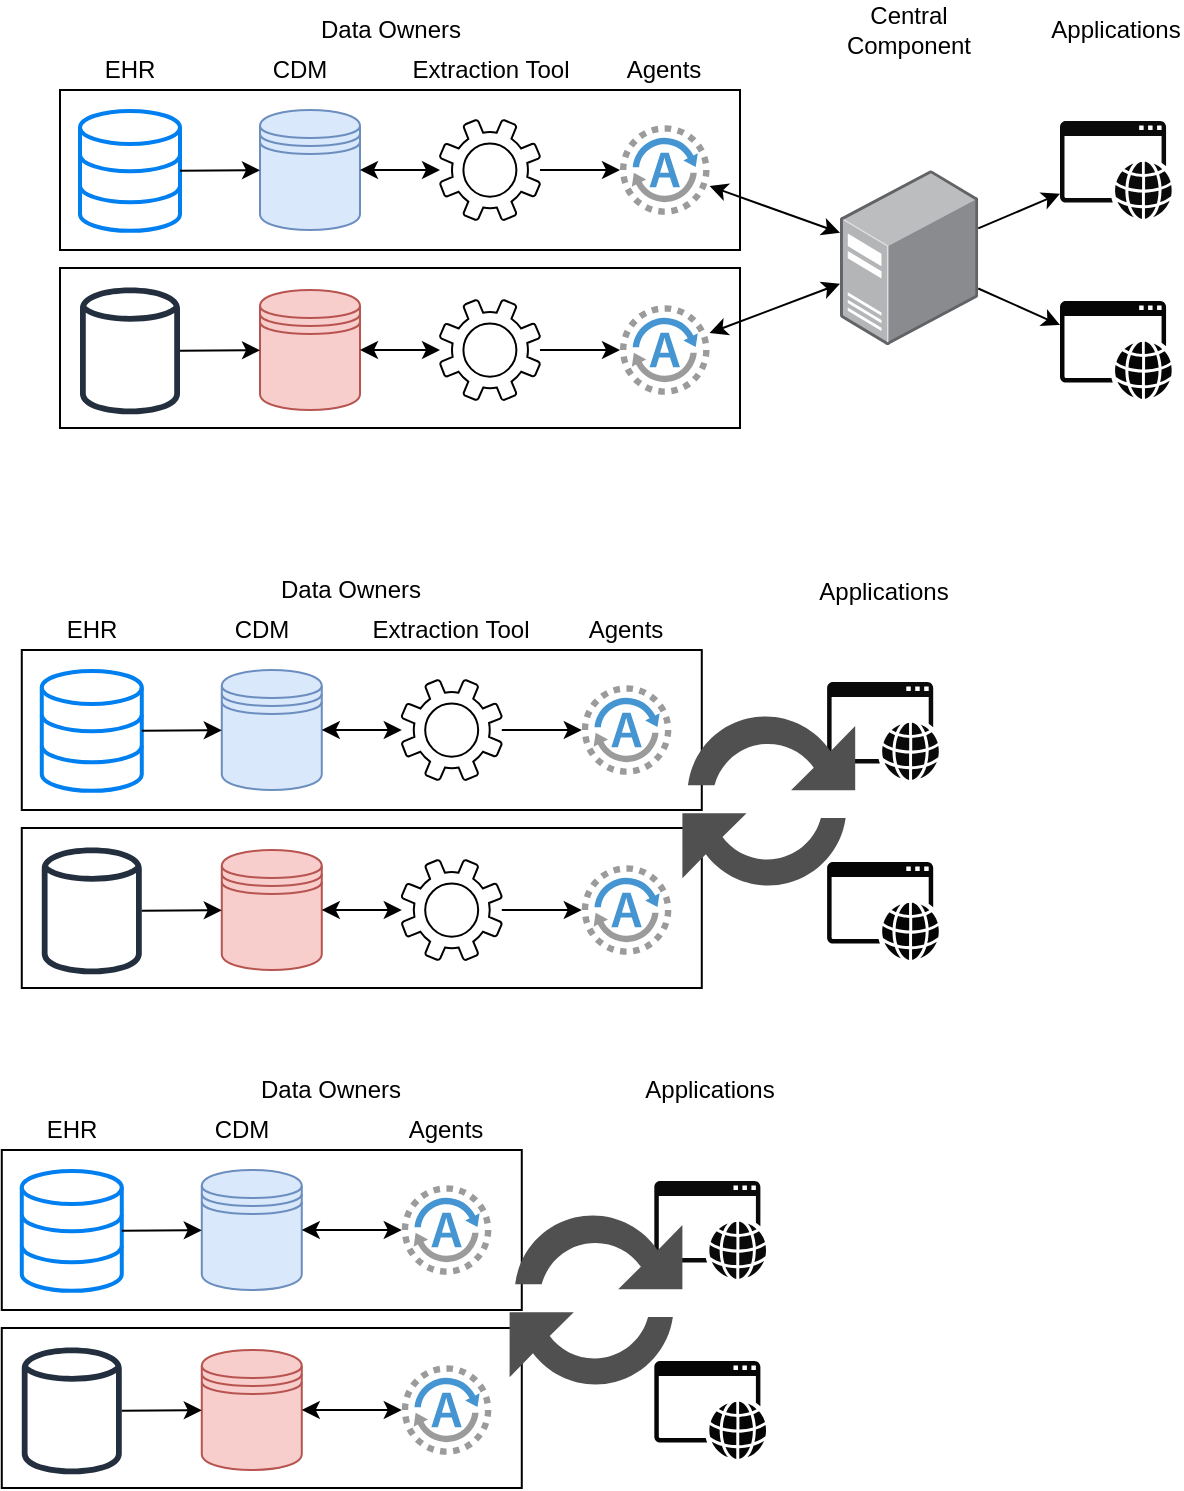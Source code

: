 <mxfile version="15.5.1" type="device"><diagram id="JQGcNmHg5ZYfzwUcTGzy" name="Page-1"><mxGraphModel dx="1673" dy="808" grid="1" gridSize="10" guides="1" tooltips="1" connect="1" arrows="1" fold="1" page="1" pageScale="1" pageWidth="1100" pageHeight="850" math="0" shadow="0"><root><mxCell id="0"/><mxCell id="1" parent="0"/><mxCell id="ftlbkLiSmBYKi55H43dl-2" value="" style="rounded=0;whiteSpace=wrap;html=1;" parent="1" vertex="1"><mxGeometry x="270" y="309" width="340" height="80" as="geometry"/></mxCell><mxCell id="ftlbkLiSmBYKi55H43dl-3" value="" style="rounded=0;whiteSpace=wrap;html=1;" parent="1" vertex="1"><mxGeometry x="270" y="220" width="340" height="80" as="geometry"/></mxCell><mxCell id="ftlbkLiSmBYKi55H43dl-4" value="" style="shape=datastore;whiteSpace=wrap;html=1;fillColor=#dae8fc;strokeColor=#6c8ebf;" parent="1" vertex="1"><mxGeometry x="370" y="230" width="50" height="60" as="geometry"/></mxCell><mxCell id="ftlbkLiSmBYKi55H43dl-5" value="" style="edgeStyle=orthogonalEdgeStyle;rounded=0;orthogonalLoop=1;jettySize=auto;html=1;startArrow=classic;startFill=1;" parent="1" source="zNIyZEhtupFOGV6aPNb9-4" target="ftlbkLiSmBYKi55H43dl-4" edge="1"><mxGeometry relative="1" as="geometry"><mxPoint x="460" y="260" as="sourcePoint"/></mxGeometry></mxCell><mxCell id="ftlbkLiSmBYKi55H43dl-9" value="" style="shape=datastore;whiteSpace=wrap;html=1;fillColor=#f8cecc;strokeColor=#b85450;" parent="1" vertex="1"><mxGeometry x="370" y="320" width="50" height="60" as="geometry"/></mxCell><mxCell id="ftlbkLiSmBYKi55H43dl-10" value="" style="rounded=0;orthogonalLoop=1;jettySize=auto;html=1;startArrow=classic;startFill=1;" parent="1" source="zNIyZEhtupFOGV6aPNb9-5" target="ftlbkLiSmBYKi55H43dl-9" edge="1"><mxGeometry relative="1" as="geometry"><mxPoint x="460" y="350" as="sourcePoint"/></mxGeometry></mxCell><mxCell id="ftlbkLiSmBYKi55H43dl-24" value="CDM" style="text;html=1;strokeColor=none;fillColor=none;align=center;verticalAlign=middle;whiteSpace=wrap;rounded=0;" parent="1" vertex="1"><mxGeometry x="370" y="200" width="40" height="20" as="geometry"/></mxCell><mxCell id="ftlbkLiSmBYKi55H43dl-25" value="Agents" style="text;html=1;strokeColor=none;fillColor=none;align=center;verticalAlign=middle;whiteSpace=wrap;rounded=0;" parent="1" vertex="1"><mxGeometry x="552.4" y="200" width="40" height="20" as="geometry"/></mxCell><mxCell id="ftlbkLiSmBYKi55H43dl-26" value="Applications" style="text;html=1;strokeColor=none;fillColor=none;align=center;verticalAlign=middle;whiteSpace=wrap;rounded=0;" parent="1" vertex="1"><mxGeometry x="778" y="180" width="40" height="20" as="geometry"/></mxCell><mxCell id="ftlbkLiSmBYKi55H43dl-27" value="Data Owners" style="text;html=1;strokeColor=none;fillColor=none;align=center;verticalAlign=middle;whiteSpace=wrap;rounded=0;" parent="1" vertex="1"><mxGeometry x="387.5" y="180" width="95" height="20" as="geometry"/></mxCell><mxCell id="zTWT-k-Oklf_TwrQB3qD-2" value="" style="html=1;verticalLabelPosition=bottom;align=center;labelBackgroundColor=#ffffff;verticalAlign=top;strokeWidth=2;strokeColor=#0080F0;shadow=0;dashed=0;shape=mxgraph.ios7.icons.data;" parent="1" vertex="1"><mxGeometry x="280" y="230.44" width="50" height="60" as="geometry"/></mxCell><mxCell id="zTWT-k-Oklf_TwrQB3qD-3" value="" style="sketch=0;outlineConnect=0;fontColor=#232F3E;gradientColor=none;fillColor=#232F3E;strokeColor=none;dashed=0;verticalLabelPosition=bottom;verticalAlign=top;align=center;html=1;fontSize=12;fontStyle=0;aspect=fixed;pointerEvents=1;shape=mxgraph.aws4.generic_database;" parent="1" vertex="1"><mxGeometry x="280" y="317.39" width="50" height="66.11" as="geometry"/></mxCell><mxCell id="zTWT-k-Oklf_TwrQB3qD-4" value="" style="rounded=0;orthogonalLoop=1;jettySize=auto;html=1;startArrow=classic;startFill=1;endArrow=none;endFill=0;" parent="1" source="ftlbkLiSmBYKi55H43dl-9" target="zTWT-k-Oklf_TwrQB3qD-3" edge="1"><mxGeometry relative="1" as="geometry"><mxPoint x="470" y="360" as="sourcePoint"/><mxPoint x="430" y="360" as="targetPoint"/></mxGeometry></mxCell><mxCell id="zTWT-k-Oklf_TwrQB3qD-5" value="" style="rounded=0;orthogonalLoop=1;jettySize=auto;html=1;startArrow=classic;startFill=1;endArrow=none;endFill=0;" parent="1" source="ftlbkLiSmBYKi55H43dl-4" target="zTWT-k-Oklf_TwrQB3qD-2" edge="1"><mxGeometry relative="1" as="geometry"><mxPoint x="380" y="360.001" as="sourcePoint"/><mxPoint x="330" y="360.004" as="targetPoint"/></mxGeometry></mxCell><mxCell id="zTWT-k-Oklf_TwrQB3qD-6" value="EHR" style="text;html=1;strokeColor=none;fillColor=none;align=center;verticalAlign=middle;whiteSpace=wrap;rounded=0;" parent="1" vertex="1"><mxGeometry x="285" y="200.44" width="40" height="20" as="geometry"/></mxCell><mxCell id="zgPtOHyzKksF69AmD74g-2" value="" style="rounded=0;orthogonalLoop=1;jettySize=auto;html=1;startArrow=classic;startFill=1;endArrow=classic;endFill=1;" parent="1" source="zNIyZEhtupFOGV6aPNb9-16" target="zNIyZEhtupFOGV6aPNb9-1" edge="1"><mxGeometry relative="1" as="geometry"><mxPoint x="627.568" y="280.553" as="sourcePoint"/><mxPoint x="508.0" y="263.609" as="targetPoint"/></mxGeometry></mxCell><mxCell id="zgPtOHyzKksF69AmD74g-3" value="" style="rounded=0;orthogonalLoop=1;jettySize=auto;html=1;startArrow=classic;startFill=1;endArrow=classic;endFill=1;" parent="1" source="zNIyZEhtupFOGV6aPNb9-16" target="zNIyZEhtupFOGV6aPNb9-2" edge="1"><mxGeometry relative="1" as="geometry"><mxPoint x="630.618" y="322.72" as="sourcePoint"/><mxPoint x="508.0" y="345.489" as="targetPoint"/></mxGeometry></mxCell><mxCell id="zgPtOHyzKksF69AmD74g-4" value="" style="rounded=0;orthogonalLoop=1;jettySize=auto;html=1;startArrow=classic;startFill=1;endArrow=none;endFill=0;" parent="1" source="zNIyZEhtupFOGV6aPNb9-14" target="zNIyZEhtupFOGV6aPNb9-16" edge="1"><mxGeometry relative="1" as="geometry"><mxPoint x="771.53" y="265.306" as="sourcePoint"/><mxPoint x="743.484" y="279.991" as="targetPoint"/></mxGeometry></mxCell><mxCell id="zgPtOHyzKksF69AmD74g-5" value="" style="rounded=0;orthogonalLoop=1;jettySize=auto;html=1;startArrow=classic;startFill=1;endArrow=none;endFill=0;" parent="1" source="zNIyZEhtupFOGV6aPNb9-13" target="zNIyZEhtupFOGV6aPNb9-16" edge="1"><mxGeometry relative="1" as="geometry"><mxPoint x="771.53" y="334.694" as="sourcePoint"/><mxPoint x="739.997" y="323.579" as="targetPoint"/></mxGeometry></mxCell><mxCell id="zNIyZEhtupFOGV6aPNb9-1" value="" style="shadow=0;dashed=0;html=1;strokeColor=none;fillColor=#4495D1;labelPosition=center;verticalLabelPosition=bottom;verticalAlign=top;align=center;outlineConnect=0;shape=mxgraph.veeam.2d.agent;pointerEvents=1;" parent="1" vertex="1"><mxGeometry x="550" y="237.6" width="44.8" height="44.8" as="geometry"/></mxCell><mxCell id="zNIyZEhtupFOGV6aPNb9-2" value="" style="shadow=0;dashed=0;html=1;labelPosition=center;verticalLabelPosition=bottom;verticalAlign=top;align=center;outlineConnect=0;shape=mxgraph.veeam.2d.agent;pointerEvents=1;" parent="1" vertex="1"><mxGeometry x="550" y="327.6" width="44.8" height="44.8" as="geometry"/></mxCell><mxCell id="zNIyZEhtupFOGV6aPNb9-8" value="" style="edgeStyle=none;rounded=0;orthogonalLoop=1;jettySize=auto;html=1;" parent="1" source="zNIyZEhtupFOGV6aPNb9-4" target="zNIyZEhtupFOGV6aPNb9-1" edge="1"><mxGeometry relative="1" as="geometry"/></mxCell><mxCell id="zNIyZEhtupFOGV6aPNb9-4" value="" style="sketch=0;pointerEvents=1;shadow=0;dashed=0;html=1;labelPosition=center;verticalLabelPosition=bottom;verticalAlign=top;align=center;shape=mxgraph.mscae.enterprise.settings" parent="1" vertex="1"><mxGeometry x="460" y="235" width="50" height="50" as="geometry"/></mxCell><mxCell id="zNIyZEhtupFOGV6aPNb9-7" value="" style="rounded=0;orthogonalLoop=1;jettySize=auto;html=1;" parent="1" source="zNIyZEhtupFOGV6aPNb9-5" target="zNIyZEhtupFOGV6aPNb9-2" edge="1"><mxGeometry relative="1" as="geometry"/></mxCell><mxCell id="zNIyZEhtupFOGV6aPNb9-5" value="" style="sketch=0;pointerEvents=1;shadow=0;dashed=0;html=1;labelPosition=center;verticalLabelPosition=bottom;verticalAlign=top;align=center;shape=mxgraph.mscae.enterprise.settings" parent="1" vertex="1"><mxGeometry x="460" y="325" width="50" height="50" as="geometry"/></mxCell><mxCell id="zNIyZEhtupFOGV6aPNb9-9" value="Extraction Tool" style="text;html=1;strokeColor=none;fillColor=none;align=center;verticalAlign=middle;whiteSpace=wrap;rounded=0;" parent="1" vertex="1"><mxGeometry x="442.5" y="200" width="85" height="20" as="geometry"/></mxCell><mxCell id="zNIyZEhtupFOGV6aPNb9-13" value="" style="sketch=0;pointerEvents=1;shadow=0;dashed=0;html=1;strokeColor=none;fillColor=#050505;labelPosition=center;verticalLabelPosition=bottom;verticalAlign=top;outlineConnect=0;align=center;shape=mxgraph.office.concepts.application_web;" parent="1" vertex="1"><mxGeometry x="770" y="325.5" width="56" height="49" as="geometry"/></mxCell><mxCell id="zNIyZEhtupFOGV6aPNb9-14" value="" style="sketch=0;pointerEvents=1;shadow=0;dashed=0;html=1;strokeColor=none;fillColor=#0A0A0A;labelPosition=center;verticalLabelPosition=bottom;verticalAlign=top;outlineConnect=0;align=center;shape=mxgraph.office.concepts.application_web;" parent="1" vertex="1"><mxGeometry x="770" y="235.5" width="56" height="49" as="geometry"/></mxCell><mxCell id="zNIyZEhtupFOGV6aPNb9-16" value="" style="points=[];aspect=fixed;html=1;align=center;shadow=0;dashed=0;image;image=img/lib/allied_telesis/computer_and_terminals/Server_Desktop.svg;fillColor=#050505;" parent="1" vertex="1"><mxGeometry x="660" y="260" width="69.11" height="87.6" as="geometry"/></mxCell><mxCell id="zNIyZEhtupFOGV6aPNb9-17" value="&lt;span style=&quot;background-color: rgb(255 , 255 , 255)&quot;&gt;Central Component&lt;/span&gt;" style="text;html=1;strokeColor=none;fillColor=none;align=center;verticalAlign=middle;whiteSpace=wrap;rounded=0;" parent="1" vertex="1"><mxGeometry x="652.97" y="180" width="83.16" height="20" as="geometry"/></mxCell><mxCell id="zNIyZEhtupFOGV6aPNb9-48" value="" style="rounded=0;whiteSpace=wrap;html=1;" parent="1" vertex="1"><mxGeometry x="240.89" y="839" width="260" height="80" as="geometry"/></mxCell><mxCell id="zNIyZEhtupFOGV6aPNb9-49" value="" style="rounded=0;whiteSpace=wrap;html=1;" parent="1" vertex="1"><mxGeometry x="240.89" y="750" width="260" height="80" as="geometry"/></mxCell><mxCell id="zNIyZEhtupFOGV6aPNb9-50" value="" style="shape=datastore;whiteSpace=wrap;html=1;fillColor=#dae8fc;strokeColor=#6c8ebf;" parent="1" vertex="1"><mxGeometry x="340.89" y="760" width="50" height="60" as="geometry"/></mxCell><mxCell id="zNIyZEhtupFOGV6aPNb9-51" value="" style="rounded=0;orthogonalLoop=1;jettySize=auto;html=1;startArrow=classic;startFill=1;" parent="1" source="zNIyZEhtupFOGV6aPNb9-67" target="zNIyZEhtupFOGV6aPNb9-50" edge="1"><mxGeometry relative="1" as="geometry"><mxPoint x="430.89" y="790" as="sourcePoint"/></mxGeometry></mxCell><mxCell id="zNIyZEhtupFOGV6aPNb9-52" value="" style="shape=datastore;whiteSpace=wrap;html=1;fillColor=#f8cecc;strokeColor=#b85450;" parent="1" vertex="1"><mxGeometry x="340.89" y="850" width="50" height="60" as="geometry"/></mxCell><mxCell id="zNIyZEhtupFOGV6aPNb9-53" value="" style="rounded=0;orthogonalLoop=1;jettySize=auto;html=1;startArrow=classic;startFill=1;" parent="1" source="zNIyZEhtupFOGV6aPNb9-68" target="zNIyZEhtupFOGV6aPNb9-52" edge="1"><mxGeometry relative="1" as="geometry"><mxPoint x="430.89" y="880.0" as="sourcePoint"/></mxGeometry></mxCell><mxCell id="zNIyZEhtupFOGV6aPNb9-54" value="CDM" style="text;html=1;strokeColor=none;fillColor=none;align=center;verticalAlign=middle;whiteSpace=wrap;rounded=0;" parent="1" vertex="1"><mxGeometry x="340.89" y="730" width="40" height="20" as="geometry"/></mxCell><mxCell id="zNIyZEhtupFOGV6aPNb9-55" value="Agents" style="text;html=1;strokeColor=none;fillColor=none;align=center;verticalAlign=middle;whiteSpace=wrap;rounded=0;" parent="1" vertex="1"><mxGeometry x="443.29" y="730.44" width="40" height="20" as="geometry"/></mxCell><mxCell id="zNIyZEhtupFOGV6aPNb9-56" value="Applications" style="text;html=1;strokeColor=none;fillColor=none;align=center;verticalAlign=middle;whiteSpace=wrap;rounded=0;" parent="1" vertex="1"><mxGeometry x="575.16" y="710" width="40" height="20" as="geometry"/></mxCell><mxCell id="zNIyZEhtupFOGV6aPNb9-57" value="Data Owners" style="text;html=1;strokeColor=none;fillColor=none;align=center;verticalAlign=middle;whiteSpace=wrap;rounded=0;" parent="1" vertex="1"><mxGeometry x="358.39" y="710" width="95" height="20" as="geometry"/></mxCell><mxCell id="zNIyZEhtupFOGV6aPNb9-58" value="" style="html=1;verticalLabelPosition=bottom;align=center;labelBackgroundColor=#ffffff;verticalAlign=top;strokeWidth=2;strokeColor=#0080F0;shadow=0;dashed=0;shape=mxgraph.ios7.icons.data;" parent="1" vertex="1"><mxGeometry x="250.89" y="760.44" width="50" height="60" as="geometry"/></mxCell><mxCell id="zNIyZEhtupFOGV6aPNb9-59" value="" style="sketch=0;outlineConnect=0;fontColor=#232F3E;gradientColor=none;fillColor=#232F3E;strokeColor=none;dashed=0;verticalLabelPosition=bottom;verticalAlign=top;align=center;html=1;fontSize=12;fontStyle=0;aspect=fixed;pointerEvents=1;shape=mxgraph.aws4.generic_database;" parent="1" vertex="1"><mxGeometry x="250.89" y="847.39" width="50" height="66.11" as="geometry"/></mxCell><mxCell id="zNIyZEhtupFOGV6aPNb9-60" value="" style="rounded=0;orthogonalLoop=1;jettySize=auto;html=1;startArrow=classic;startFill=1;endArrow=none;endFill=0;" parent="1" source="zNIyZEhtupFOGV6aPNb9-52" target="zNIyZEhtupFOGV6aPNb9-59" edge="1"><mxGeometry relative="1" as="geometry"><mxPoint x="440.89" y="890" as="sourcePoint"/><mxPoint x="400.89" y="890" as="targetPoint"/></mxGeometry></mxCell><mxCell id="zNIyZEhtupFOGV6aPNb9-61" value="" style="rounded=0;orthogonalLoop=1;jettySize=auto;html=1;startArrow=classic;startFill=1;endArrow=none;endFill=0;" parent="1" source="zNIyZEhtupFOGV6aPNb9-50" target="zNIyZEhtupFOGV6aPNb9-58" edge="1"><mxGeometry relative="1" as="geometry"><mxPoint x="350.89" y="890.001" as="sourcePoint"/><mxPoint x="300.89" y="890.004" as="targetPoint"/></mxGeometry></mxCell><mxCell id="zNIyZEhtupFOGV6aPNb9-62" value="EHR" style="text;html=1;strokeColor=none;fillColor=none;align=center;verticalAlign=middle;whiteSpace=wrap;rounded=0;" parent="1" vertex="1"><mxGeometry x="255.89" y="730.44" width="40" height="20" as="geometry"/></mxCell><mxCell id="zNIyZEhtupFOGV6aPNb9-67" value="" style="shadow=0;dashed=0;html=1;strokeColor=none;fillColor=#4495D1;labelPosition=center;verticalLabelPosition=bottom;verticalAlign=top;align=center;outlineConnect=0;shape=mxgraph.veeam.2d.agent;pointerEvents=1;" parent="1" vertex="1"><mxGeometry x="440.89" y="767.6" width="44.8" height="44.8" as="geometry"/></mxCell><mxCell id="zNIyZEhtupFOGV6aPNb9-68" value="" style="shadow=0;dashed=0;html=1;labelPosition=center;verticalLabelPosition=bottom;verticalAlign=top;align=center;outlineConnect=0;shape=mxgraph.veeam.2d.agent;pointerEvents=1;" parent="1" vertex="1"><mxGeometry x="440.89" y="857.6" width="44.8" height="44.8" as="geometry"/></mxCell><mxCell id="zNIyZEhtupFOGV6aPNb9-69" value="" style="sketch=0;pointerEvents=1;shadow=0;dashed=0;html=1;strokeColor=none;fillColor=#050505;labelPosition=center;verticalLabelPosition=bottom;verticalAlign=top;outlineConnect=0;align=center;shape=mxgraph.office.concepts.application_web;" parent="1" vertex="1"><mxGeometry x="567.16" y="855.5" width="56" height="49" as="geometry"/></mxCell><mxCell id="zNIyZEhtupFOGV6aPNb9-70" value="" style="sketch=0;pointerEvents=1;shadow=0;dashed=0;html=1;strokeColor=none;fillColor=#0A0A0A;labelPosition=center;verticalLabelPosition=bottom;verticalAlign=top;outlineConnect=0;align=center;shape=mxgraph.office.concepts.application_web;" parent="1" vertex="1"><mxGeometry x="567.16" y="765.5" width="56" height="49" as="geometry"/></mxCell><mxCell id="zNIyZEhtupFOGV6aPNb9-73" value="" style="sketch=0;pointerEvents=1;shadow=0;dashed=0;html=1;strokeColor=none;labelPosition=center;verticalLabelPosition=bottom;verticalAlign=top;align=center;fillColor=#505050;shape=mxgraph.mscae.intune.update;aspect=fixed;" parent="1" vertex="1"><mxGeometry x="494.8" y="780" width="86.4" height="90" as="geometry"/></mxCell><mxCell id="iJEVjtsDHtsmgdHbwDnk-1" value="" style="rounded=0;whiteSpace=wrap;html=1;" vertex="1" parent="1"><mxGeometry x="250.89" y="589" width="340" height="80" as="geometry"/></mxCell><mxCell id="iJEVjtsDHtsmgdHbwDnk-2" value="" style="rounded=0;whiteSpace=wrap;html=1;" vertex="1" parent="1"><mxGeometry x="250.89" y="500" width="340" height="80" as="geometry"/></mxCell><mxCell id="iJEVjtsDHtsmgdHbwDnk-3" value="" style="shape=datastore;whiteSpace=wrap;html=1;fillColor=#dae8fc;strokeColor=#6c8ebf;" vertex="1" parent="1"><mxGeometry x="350.89" y="510" width="50" height="60" as="geometry"/></mxCell><mxCell id="iJEVjtsDHtsmgdHbwDnk-4" value="" style="edgeStyle=orthogonalEdgeStyle;rounded=0;orthogonalLoop=1;jettySize=auto;html=1;startArrow=classic;startFill=1;" edge="1" parent="1" source="iJEVjtsDHtsmgdHbwDnk-23" target="iJEVjtsDHtsmgdHbwDnk-3"><mxGeometry relative="1" as="geometry"><mxPoint x="440.89" y="540" as="sourcePoint"/></mxGeometry></mxCell><mxCell id="iJEVjtsDHtsmgdHbwDnk-5" value="" style="shape=datastore;whiteSpace=wrap;html=1;fillColor=#f8cecc;strokeColor=#b85450;" vertex="1" parent="1"><mxGeometry x="350.89" y="600" width="50" height="60" as="geometry"/></mxCell><mxCell id="iJEVjtsDHtsmgdHbwDnk-6" value="" style="rounded=0;orthogonalLoop=1;jettySize=auto;html=1;startArrow=classic;startFill=1;" edge="1" parent="1" source="iJEVjtsDHtsmgdHbwDnk-25" target="iJEVjtsDHtsmgdHbwDnk-5"><mxGeometry relative="1" as="geometry"><mxPoint x="440.89" y="630" as="sourcePoint"/></mxGeometry></mxCell><mxCell id="iJEVjtsDHtsmgdHbwDnk-7" value="CDM" style="text;html=1;strokeColor=none;fillColor=none;align=center;verticalAlign=middle;whiteSpace=wrap;rounded=0;" vertex="1" parent="1"><mxGeometry x="350.89" y="480" width="40" height="20" as="geometry"/></mxCell><mxCell id="iJEVjtsDHtsmgdHbwDnk-8" value="Agents" style="text;html=1;strokeColor=none;fillColor=none;align=center;verticalAlign=middle;whiteSpace=wrap;rounded=0;" vertex="1" parent="1"><mxGeometry x="533.29" y="480" width="40" height="20" as="geometry"/></mxCell><mxCell id="iJEVjtsDHtsmgdHbwDnk-10" value="Data Owners" style="text;html=1;strokeColor=none;fillColor=none;align=center;verticalAlign=middle;whiteSpace=wrap;rounded=0;" vertex="1" parent="1"><mxGeometry x="368.39" y="460" width="95" height="20" as="geometry"/></mxCell><mxCell id="iJEVjtsDHtsmgdHbwDnk-11" value="" style="html=1;verticalLabelPosition=bottom;align=center;labelBackgroundColor=#ffffff;verticalAlign=top;strokeWidth=2;strokeColor=#0080F0;shadow=0;dashed=0;shape=mxgraph.ios7.icons.data;" vertex="1" parent="1"><mxGeometry x="260.89" y="510.44" width="50" height="60" as="geometry"/></mxCell><mxCell id="iJEVjtsDHtsmgdHbwDnk-12" value="" style="sketch=0;outlineConnect=0;fontColor=#232F3E;gradientColor=none;fillColor=#232F3E;strokeColor=none;dashed=0;verticalLabelPosition=bottom;verticalAlign=top;align=center;html=1;fontSize=12;fontStyle=0;aspect=fixed;pointerEvents=1;shape=mxgraph.aws4.generic_database;" vertex="1" parent="1"><mxGeometry x="260.89" y="597.39" width="50" height="66.11" as="geometry"/></mxCell><mxCell id="iJEVjtsDHtsmgdHbwDnk-13" value="" style="rounded=0;orthogonalLoop=1;jettySize=auto;html=1;startArrow=classic;startFill=1;endArrow=none;endFill=0;" edge="1" parent="1" source="iJEVjtsDHtsmgdHbwDnk-5" target="iJEVjtsDHtsmgdHbwDnk-12"><mxGeometry relative="1" as="geometry"><mxPoint x="450.89" y="640" as="sourcePoint"/><mxPoint x="410.89" y="640" as="targetPoint"/></mxGeometry></mxCell><mxCell id="iJEVjtsDHtsmgdHbwDnk-14" value="" style="rounded=0;orthogonalLoop=1;jettySize=auto;html=1;startArrow=classic;startFill=1;endArrow=none;endFill=0;" edge="1" parent="1" source="iJEVjtsDHtsmgdHbwDnk-3" target="iJEVjtsDHtsmgdHbwDnk-11"><mxGeometry relative="1" as="geometry"><mxPoint x="360.89" y="640.001" as="sourcePoint"/><mxPoint x="310.89" y="640.004" as="targetPoint"/></mxGeometry></mxCell><mxCell id="iJEVjtsDHtsmgdHbwDnk-15" value="EHR" style="text;html=1;strokeColor=none;fillColor=none;align=center;verticalAlign=middle;whiteSpace=wrap;rounded=0;" vertex="1" parent="1"><mxGeometry x="265.89" y="480.44" width="40" height="20" as="geometry"/></mxCell><mxCell id="iJEVjtsDHtsmgdHbwDnk-20" value="" style="shadow=0;dashed=0;html=1;strokeColor=none;fillColor=#4495D1;labelPosition=center;verticalLabelPosition=bottom;verticalAlign=top;align=center;outlineConnect=0;shape=mxgraph.veeam.2d.agent;pointerEvents=1;" vertex="1" parent="1"><mxGeometry x="530.89" y="517.6" width="44.8" height="44.8" as="geometry"/></mxCell><mxCell id="iJEVjtsDHtsmgdHbwDnk-21" value="" style="shadow=0;dashed=0;html=1;labelPosition=center;verticalLabelPosition=bottom;verticalAlign=top;align=center;outlineConnect=0;shape=mxgraph.veeam.2d.agent;pointerEvents=1;" vertex="1" parent="1"><mxGeometry x="530.89" y="607.6" width="44.8" height="44.8" as="geometry"/></mxCell><mxCell id="iJEVjtsDHtsmgdHbwDnk-22" value="" style="edgeStyle=none;rounded=0;orthogonalLoop=1;jettySize=auto;html=1;" edge="1" parent="1" source="iJEVjtsDHtsmgdHbwDnk-23" target="iJEVjtsDHtsmgdHbwDnk-20"><mxGeometry relative="1" as="geometry"/></mxCell><mxCell id="iJEVjtsDHtsmgdHbwDnk-23" value="" style="sketch=0;pointerEvents=1;shadow=0;dashed=0;html=1;labelPosition=center;verticalLabelPosition=bottom;verticalAlign=top;align=center;shape=mxgraph.mscae.enterprise.settings" vertex="1" parent="1"><mxGeometry x="440.89" y="515" width="50" height="50" as="geometry"/></mxCell><mxCell id="iJEVjtsDHtsmgdHbwDnk-24" value="" style="rounded=0;orthogonalLoop=1;jettySize=auto;html=1;" edge="1" parent="1" source="iJEVjtsDHtsmgdHbwDnk-25" target="iJEVjtsDHtsmgdHbwDnk-21"><mxGeometry relative="1" as="geometry"/></mxCell><mxCell id="iJEVjtsDHtsmgdHbwDnk-25" value="" style="sketch=0;pointerEvents=1;shadow=0;dashed=0;html=1;labelPosition=center;verticalLabelPosition=bottom;verticalAlign=top;align=center;shape=mxgraph.mscae.enterprise.settings" vertex="1" parent="1"><mxGeometry x="440.89" y="605" width="50" height="50" as="geometry"/></mxCell><mxCell id="iJEVjtsDHtsmgdHbwDnk-26" value="Extraction Tool" style="text;html=1;strokeColor=none;fillColor=none;align=center;verticalAlign=middle;whiteSpace=wrap;rounded=0;" vertex="1" parent="1"><mxGeometry x="423.39" y="480" width="85" height="20" as="geometry"/></mxCell><mxCell id="iJEVjtsDHtsmgdHbwDnk-32" value="Applications" style="text;html=1;strokeColor=none;fillColor=none;align=center;verticalAlign=middle;whiteSpace=wrap;rounded=0;" vertex="1" parent="1"><mxGeometry x="661.56" y="460.5" width="40" height="20" as="geometry"/></mxCell><mxCell id="iJEVjtsDHtsmgdHbwDnk-33" value="" style="sketch=0;pointerEvents=1;shadow=0;dashed=0;html=1;strokeColor=none;fillColor=#050505;labelPosition=center;verticalLabelPosition=bottom;verticalAlign=top;outlineConnect=0;align=center;shape=mxgraph.office.concepts.application_web;" vertex="1" parent="1"><mxGeometry x="653.56" y="606" width="56" height="49" as="geometry"/></mxCell><mxCell id="iJEVjtsDHtsmgdHbwDnk-34" value="" style="sketch=0;pointerEvents=1;shadow=0;dashed=0;html=1;strokeColor=none;fillColor=#0A0A0A;labelPosition=center;verticalLabelPosition=bottom;verticalAlign=top;outlineConnect=0;align=center;shape=mxgraph.office.concepts.application_web;" vertex="1" parent="1"><mxGeometry x="653.56" y="516" width="56" height="49" as="geometry"/></mxCell><mxCell id="iJEVjtsDHtsmgdHbwDnk-35" value="" style="sketch=0;pointerEvents=1;shadow=0;dashed=0;html=1;strokeColor=none;labelPosition=center;verticalLabelPosition=bottom;verticalAlign=top;align=center;fillColor=#505050;shape=mxgraph.mscae.intune.update;aspect=fixed;" vertex="1" parent="1"><mxGeometry x="581.2" y="530.5" width="86.4" height="90" as="geometry"/></mxCell></root></mxGraphModel></diagram></mxfile>